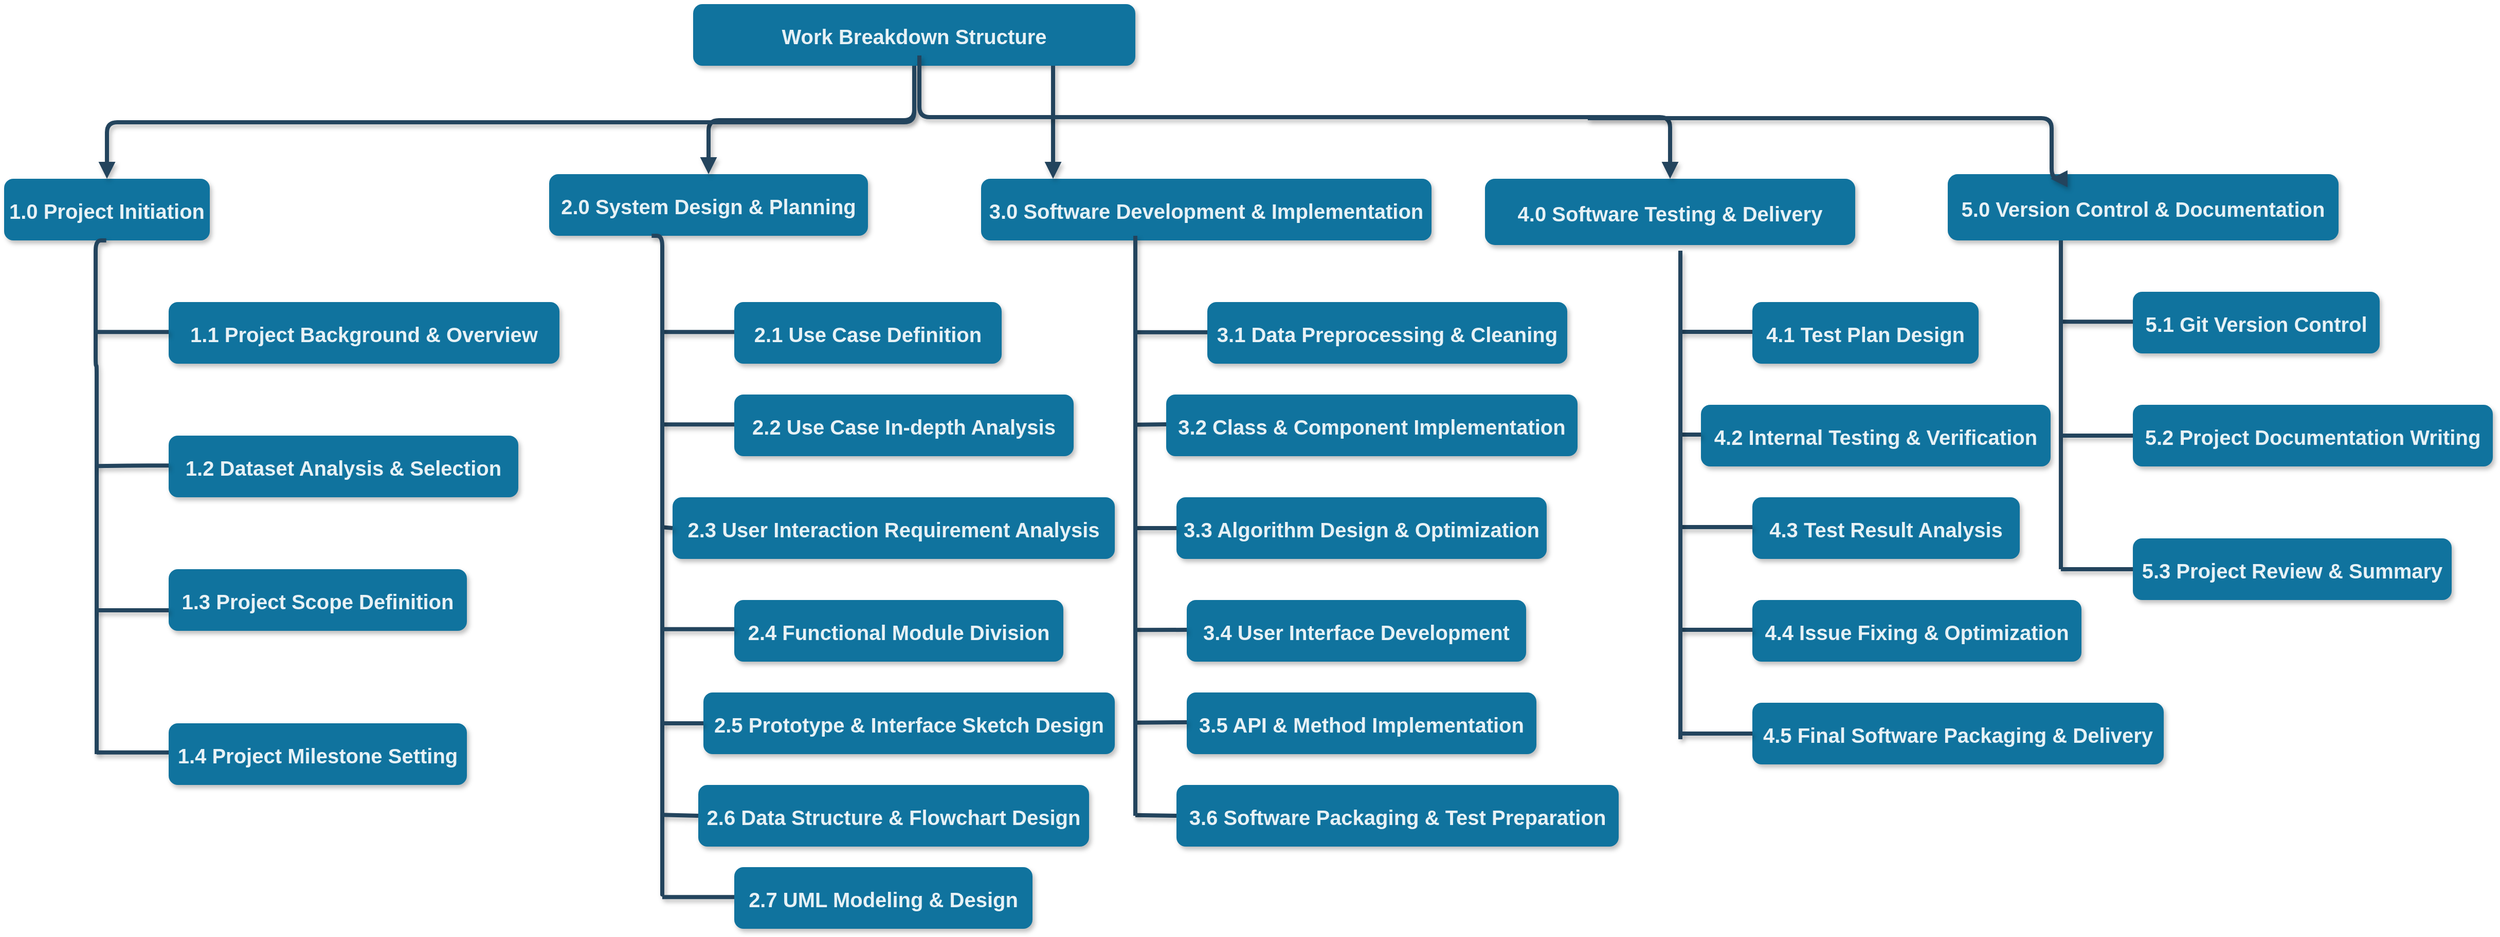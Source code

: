 <mxfile version="20.8.16" type="device"><diagram name="Page-1" id="97916047-d0de-89f5-080d-49f4d83e522f"><mxGraphModel dx="1202" dy="706" grid="1" gridSize="10" guides="1" tooltips="1" connect="1" arrows="1" fold="1" page="1" pageScale="1.5" pageWidth="1654" pageHeight="1169" background="none" math="0" shadow="0"><root><mxCell id="0"/><mxCell id="1" parent="0"/><mxCell id="3" value="Work Breakdown Structure" style="rounded=1;fillColor=#10739E;strokeColor=none;shadow=1;gradientColor=none;fontStyle=1;fontColor=#FFFFFF;fontSize=20;textOpacity=90;" parent="1" vertex="1"><mxGeometry x="710" y="310" width="430" height="60" as="geometry"/></mxCell><mxCell id="4" value="1.0 Project Initiation" style="rounded=1;fillColor=#10739E;strokeColor=none;shadow=1;gradientColor=none;fontStyle=1;fontColor=#FFFFFF;fontSize=20;textOpacity=90;" parent="1" vertex="1"><mxGeometry x="40" y="480" width="200" height="60" as="geometry"/></mxCell><mxCell id="5" value="2.0 System Design &amp; Planning" style="rounded=1;fillColor=#10739E;strokeColor=none;shadow=1;gradientColor=none;fontStyle=1;fontColor=#FFFFFF;fontSize=20;textOpacity=90;" parent="1" vertex="1"><mxGeometry x="570" y="475.5" width="310" height="60" as="geometry"/></mxCell><mxCell id="6" value="3.0 Software Development &amp; Implementation" style="rounded=1;fillColor=#10739E;strokeColor=none;shadow=1;gradientColor=none;fontStyle=1;fontColor=#FFFFFF;fontSize=20;textOpacity=90;" parent="1" vertex="1"><mxGeometry x="990" y="480" width="438" height="60" as="geometry"/></mxCell><mxCell id="8" value="1.1 Project Background &amp; Overview" style="rounded=1;fillColor=#10739E;strokeColor=none;shadow=1;gradientColor=none;fontStyle=1;fontColor=#FFFFFF;fontSize=20;textOpacity=90;" parent="1" vertex="1"><mxGeometry x="200" y="600" width="380" height="60" as="geometry"/></mxCell><mxCell id="9" value="1.2 Dataset Analysis &amp; Selection" style="rounded=1;fillColor=#10739E;strokeColor=none;shadow=1;gradientColor=none;fontStyle=1;fontColor=#FFFFFF;fontSize=20;align=center;textOpacity=90;" parent="1" vertex="1"><mxGeometry x="200" y="730" width="340" height="60" as="geometry"/></mxCell><mxCell id="10" value="1.3 Project Scope Definition" style="rounded=1;fillColor=#10739E;strokeColor=none;shadow=1;gradientColor=none;fontStyle=1;fontColor=#FFFFFF;fontSize=20;textOpacity=90;" parent="1" vertex="1"><mxGeometry x="200" y="860" width="290" height="60" as="geometry"/></mxCell><mxCell id="30" value="" style="edgeStyle=elbowEdgeStyle;elbow=vertical;strokeWidth=4;endArrow=block;endFill=1;fontStyle=1;strokeColor=#23445D;fontSize=20;textOpacity=90;shadow=1;" parent="1" source="3" target="5" edge="1"><mxGeometry x="22" y="165.5" width="100" height="100" as="geometry"><mxPoint x="162" y="285.5" as="sourcePoint"/><mxPoint x="262" y="185.5" as="targetPoint"/></mxGeometry></mxCell><mxCell id="31" value="" style="edgeStyle=elbowEdgeStyle;elbow=vertical;strokeWidth=4;endArrow=block;endFill=1;fontStyle=1;strokeColor=#23445D;fontSize=20;textOpacity=90;shadow=1;" parent="1" source="3" target="4" edge="1"><mxGeometry x="22" y="165.5" width="100" height="100" as="geometry"><mxPoint x="162" y="285.5" as="sourcePoint"/><mxPoint x="262" y="185.5" as="targetPoint"/></mxGeometry></mxCell><mxCell id="32" value="" style="edgeStyle=elbowEdgeStyle;elbow=vertical;strokeWidth=4;endArrow=block;endFill=1;fontStyle=1;strokeColor=#23445D;fontSize=20;textOpacity=90;shadow=1;" parent="1" source="3" target="6" edge="1"><mxGeometry x="22" y="165.5" width="100" height="100" as="geometry"><mxPoint x="162" y="285.5" as="sourcePoint"/><mxPoint x="262" y="185.5" as="targetPoint"/><Array as="points"><mxPoint x="1060" y="400"/><mxPoint x="1140" y="470"/></Array></mxGeometry></mxCell><mxCell id="34" value="" style="edgeStyle=orthogonalEdgeStyle;elbow=vertical;strokeWidth=4;endArrow=none;endFill=0;fontStyle=1;strokeColor=#23445D;fontSize=20;textOpacity=90;shadow=1;" parent="1" edge="1"><mxGeometry x="22" y="165.5" width="100" height="100" as="geometry"><mxPoint x="139.33" y="540" as="sourcePoint"/><mxPoint x="130" y="1040" as="targetPoint"/><Array as="points"><mxPoint x="129" y="540"/><mxPoint x="129" y="662"/><mxPoint x="130" y="785"/></Array></mxGeometry></mxCell><mxCell id="M30h92E9vnT81mF97SFC-59" value="4.0 Software Testing &amp; Delivery" style="rounded=1;fillColor=#10739E;strokeColor=none;shadow=1;gradientColor=none;fontStyle=1;fontColor=#FFFFFF;fontSize=20;textOpacity=90;" parent="1" vertex="1"><mxGeometry x="1480" y="480" width="360" height="64.5" as="geometry"/></mxCell><mxCell id="M30h92E9vnT81mF97SFC-60" value="" style="edgeStyle=elbowEdgeStyle;elbow=vertical;strokeWidth=4;endArrow=block;endFill=1;fontStyle=1;strokeColor=#23445D;entryX=0.5;entryY=0;entryDx=0;entryDy=0;fontSize=20;textOpacity=90;shadow=1;" parent="1" target="M30h92E9vnT81mF97SFC-59" edge="1"><mxGeometry x="22" y="165.5" width="100" height="100" as="geometry"><mxPoint x="930" y="360" as="sourcePoint"/><mxPoint x="1352" y="480" as="targetPoint"/></mxGeometry></mxCell><mxCell id="M30h92E9vnT81mF97SFC-64" value="" style="elbow=vertical;strokeWidth=4;endArrow=none;endFill=0;fontStyle=1;strokeColor=#23445D;fontSize=20;textOpacity=90;shadow=1;" parent="1" edge="1"><mxGeometry x="52" y="449.33" width="100" height="100" as="geometry"><mxPoint x="130" y="1038.33" as="sourcePoint"/><mxPoint x="200" y="1038.33" as="targetPoint"/></mxGeometry></mxCell><mxCell id="M30h92E9vnT81mF97SFC-67" value="" style="elbow=vertical;strokeWidth=4;endArrow=none;endFill=0;fontStyle=1;strokeColor=#23445D;fontSize=20;textOpacity=90;shadow=1;" parent="1" edge="1"><mxGeometry x="52" y="250.17" width="100" height="100" as="geometry"><mxPoint x="130" y="759.67" as="sourcePoint"/><mxPoint x="200" y="759.17" as="targetPoint"/><Array as="points"><mxPoint x="170" y="759.17"/><mxPoint x="200" y="759.17"/></Array></mxGeometry></mxCell><mxCell id="M30h92E9vnT81mF97SFC-69" value="" style="elbow=vertical;strokeWidth=4;endArrow=none;endFill=0;fontStyle=1;strokeColor=#23445D;fontSize=20;textOpacity=90;shadow=1;" parent="1" edge="1"><mxGeometry x="52" y="200.17" width="100" height="100" as="geometry"><mxPoint x="130" y="629.17" as="sourcePoint"/><mxPoint x="200" y="629.17" as="targetPoint"/><Array as="points"><mxPoint x="170" y="629.17"/><mxPoint x="200" y="629.17"/></Array></mxGeometry></mxCell><mxCell id="M30h92E9vnT81mF97SFC-70" value="2.3 User Interaction Requirement Analysis" style="rounded=1;fillColor=#10739E;strokeColor=none;shadow=1;gradientColor=none;fontStyle=1;fontColor=#FFFFFF;fontSize=20;textOpacity=90;" parent="1" vertex="1"><mxGeometry x="690" y="790" width="430" height="60" as="geometry"/></mxCell><mxCell id="M30h92E9vnT81mF97SFC-71" value="2.4 Functional Module Division" style="rounded=1;fillColor=#10739E;strokeColor=none;shadow=1;gradientColor=none;fontStyle=1;fontColor=#FFFFFF;fontSize=20;textOpacity=90;" parent="1" vertex="1"><mxGeometry x="750" y="890" width="320" height="60" as="geometry"/></mxCell><mxCell id="M30h92E9vnT81mF97SFC-72" value="2.5 Prototype &amp; Interface Sketch Design" style="rounded=1;fillColor=#10739E;strokeColor=none;shadow=1;gradientColor=none;fontStyle=1;fontColor=#FFFFFF;fontSize=20;textOpacity=90;" parent="1" vertex="1"><mxGeometry x="720" y="980" width="400" height="60" as="geometry"/></mxCell><mxCell id="M30h92E9vnT81mF97SFC-73" value="" style="elbow=vertical;strokeWidth=4;endArrow=none;endFill=0;fontStyle=1;strokeColor=#23445D;fontSize=20;textOpacity=90;shadow=1;" parent="1" edge="1"><mxGeometry x="72" y="194.67" width="100" height="100" as="geometry"><mxPoint x="680" y="819.17" as="sourcePoint"/><mxPoint x="690" y="820" as="targetPoint"/></mxGeometry></mxCell><mxCell id="M30h92E9vnT81mF97SFC-74" value="" style="elbow=vertical;strokeWidth=4;endArrow=none;endFill=0;fontStyle=1;strokeColor=#23445D;fontSize=20;textOpacity=90;shadow=1;" parent="1" edge="1"><mxGeometry x="72" y="195.34" width="100" height="100" as="geometry"><mxPoint x="680" y="719.17" as="sourcePoint"/><mxPoint x="750" y="719.17" as="targetPoint"/><Array as="points"><mxPoint x="720" y="719.17"/><mxPoint x="750" y="719.17"/></Array></mxGeometry></mxCell><mxCell id="M30h92E9vnT81mF97SFC-75" value="" style="elbow=vertical;strokeWidth=4;endArrow=none;endFill=0;fontStyle=1;strokeColor=#23445D;fontSize=20;textOpacity=90;shadow=1;" parent="1" edge="1"><mxGeometry x="72" y="195.34" width="100" height="100" as="geometry"><mxPoint x="680" y="629.17" as="sourcePoint"/><mxPoint x="750" y="629.17" as="targetPoint"/><Array as="points"><mxPoint x="720" y="629.17"/><mxPoint x="750" y="629.17"/></Array></mxGeometry></mxCell><mxCell id="M30h92E9vnT81mF97SFC-76" value="" style="edgeStyle=orthogonalEdgeStyle;elbow=vertical;strokeWidth=4;endArrow=none;endFill=0;fontStyle=1;strokeColor=#23445D;fontSize=20;textOpacity=90;shadow=1;" parent="1" edge="1"><mxGeometry width="100" height="100" as="geometry"><mxPoint x="669.66" y="535.5" as="sourcePoint"/><mxPoint x="680" y="1170" as="targetPoint"/><mxPoint y="2" as="offset"/><Array as="points"><mxPoint x="680" y="536"/><mxPoint x="680" y="1180"/></Array></mxGeometry></mxCell><mxCell id="M30h92E9vnT81mF97SFC-77" value="" style="elbow=vertical;strokeWidth=4;endArrow=none;endFill=0;fontStyle=1;strokeColor=#23445D;fontSize=20;textOpacity=90;shadow=1;" parent="1" edge="1"><mxGeometry x="72" y="203.83" width="100" height="100" as="geometry"><mxPoint x="680" y="918.33" as="sourcePoint"/><mxPoint x="750" y="918.33" as="targetPoint"/></mxGeometry></mxCell><mxCell id="M30h92E9vnT81mF97SFC-78" value="" style="elbow=vertical;strokeWidth=4;endArrow=none;endFill=0;fontStyle=1;strokeColor=#23445D;fontSize=20;textOpacity=90;shadow=1;" parent="1" edge="1"><mxGeometry x="72" y="196.17" width="100" height="100" as="geometry"><mxPoint x="680" y="1010" as="sourcePoint"/><mxPoint x="720" y="1010" as="targetPoint"/></mxGeometry></mxCell><mxCell id="M30h92E9vnT81mF97SFC-79" value="" style="elbow=vertical;strokeWidth=4;endArrow=none;endFill=0;fontStyle=1;strokeColor=#23445D;fontSize=20;textOpacity=90;shadow=1;entryX=0;entryY=0.5;entryDx=0;entryDy=0;" parent="1" edge="1" target="M30h92E9vnT81mF97SFC-82"><mxGeometry x="72" y="195.34" width="100" height="100" as="geometry"><mxPoint x="680" y="1099.17" as="sourcePoint"/><mxPoint x="710" y="1099" as="targetPoint"/></mxGeometry></mxCell><mxCell id="M30h92E9vnT81mF97SFC-80" value="" style="elbow=vertical;strokeWidth=4;endArrow=none;endFill=0;fontStyle=1;strokeColor=#23445D;fontSize=20;textOpacity=90;shadow=1;" parent="1" edge="1"><mxGeometry x="72" y="195.34" width="100" height="100" as="geometry"><mxPoint x="680" y="1179.17" as="sourcePoint"/><mxPoint x="750" y="1179.17" as="targetPoint"/></mxGeometry></mxCell><mxCell id="M30h92E9vnT81mF97SFC-81" value="2.7 UML Modeling &amp; Design" style="rounded=1;fillColor=#10739E;strokeColor=none;shadow=1;gradientColor=none;fontStyle=1;fontColor=#FFFFFF;fontSize=20;textOpacity=90;" parent="1" vertex="1"><mxGeometry x="750" y="1150" width="290" height="60" as="geometry"/></mxCell><mxCell id="M30h92E9vnT81mF97SFC-82" value="2.6 Data Structure &amp; Flowchart Design" style="rounded=1;fillColor=#10739E;strokeColor=none;shadow=1;gradientColor=none;fontStyle=1;fontColor=#FFFFFF;fontSize=20;textOpacity=90;" parent="1" vertex="1"><mxGeometry x="715" y="1070" width="380" height="60" as="geometry"/></mxCell><mxCell id="M30h92E9vnT81mF97SFC-83" value="2.2 Use Case In-depth Analysis" style="rounded=1;fillColor=#10739E;strokeColor=none;shadow=1;gradientColor=none;fontStyle=1;fontColor=#FFFFFF;fontSize=20;textOpacity=90;" parent="1" vertex="1"><mxGeometry x="750" y="690" width="330" height="60" as="geometry"/></mxCell><mxCell id="M30h92E9vnT81mF97SFC-84" value="2.1 Use Case Definition" style="rounded=1;fillColor=#10739E;strokeColor=none;shadow=1;gradientColor=none;fontStyle=1;fontColor=#FFFFFF;fontSize=20;textOpacity=90;" parent="1" vertex="1"><mxGeometry x="750" y="600" width="260" height="60" as="geometry"/></mxCell><mxCell id="M30h92E9vnT81mF97SFC-85" value="3.3 Algorithm Design &amp; Optimization" style="rounded=1;fillColor=#10739E;strokeColor=none;shadow=1;gradientColor=none;fontStyle=1;fontColor=#FFFFFF;fontSize=20;textOpacity=90;" parent="1" vertex="1"><mxGeometry x="1180" y="790" width="360" height="60" as="geometry"/></mxCell><mxCell id="M30h92E9vnT81mF97SFC-86" value="3.4 User Interface Development" style="rounded=1;fillColor=#10739E;strokeColor=none;shadow=1;gradientColor=none;fontStyle=1;fontColor=#FFFFFF;fontSize=20;textOpacity=90;" parent="1" vertex="1"><mxGeometry x="1190" y="890" width="330" height="60" as="geometry"/></mxCell><mxCell id="M30h92E9vnT81mF97SFC-87" value="3.5 API &amp; Method Implementation" style="rounded=1;fillColor=#10739E;strokeColor=none;shadow=1;gradientColor=none;fontStyle=1;fontColor=#FFFFFF;fontSize=20;textOpacity=90;" parent="1" vertex="1"><mxGeometry x="1190" y="980" width="340" height="60" as="geometry"/></mxCell><mxCell id="M30h92E9vnT81mF97SFC-88" value="" style="elbow=vertical;strokeWidth=4;endArrow=none;endFill=0;fontStyle=1;strokeColor=#23445D;fontSize=20;textOpacity=90;shadow=1;" parent="1" edge="1"><mxGeometry x="62" y="195.5" width="100" height="100" as="geometry"><mxPoint x="1140" y="820" as="sourcePoint"/><mxPoint x="1180" y="820" as="targetPoint"/></mxGeometry></mxCell><mxCell id="M30h92E9vnT81mF97SFC-89" value="" style="elbow=vertical;strokeWidth=4;endArrow=none;endFill=0;fontStyle=1;strokeColor=#23445D;fontSize=20;textOpacity=90;shadow=1;" parent="1" edge="1"><mxGeometry x="62" y="195.5" width="100" height="100" as="geometry"><mxPoint x="1140" y="719.33" as="sourcePoint"/><mxPoint x="1170" y="719" as="targetPoint"/><Array as="points"/></mxGeometry></mxCell><mxCell id="M30h92E9vnT81mF97SFC-90" value="" style="elbow=vertical;strokeWidth=4;endArrow=none;endFill=0;fontStyle=1;strokeColor=#23445D;fontSize=20;textOpacity=90;shadow=1;" parent="1" edge="1"><mxGeometry x="62" y="195.5" width="100" height="100" as="geometry"><mxPoint x="1140" y="629.33" as="sourcePoint"/><mxPoint x="1210" y="629.33" as="targetPoint"/><Array as="points"><mxPoint x="1180" y="629.33"/><mxPoint x="1210" y="629.33"/></Array></mxGeometry></mxCell><mxCell id="M30h92E9vnT81mF97SFC-91" value="" style="elbow=vertical;strokeWidth=4;endArrow=none;endFill=0;fontStyle=1;strokeColor=#23445D;fontSize=20;textOpacity=90;shadow=1;" parent="1" edge="1"><mxGeometry x="62" y="204.67" width="100" height="100" as="geometry"><mxPoint x="1140" y="919.17" as="sourcePoint"/><mxPoint x="1190" y="919" as="targetPoint"/></mxGeometry></mxCell><mxCell id="M30h92E9vnT81mF97SFC-92" value="" style="elbow=vertical;strokeWidth=4;endArrow=none;endFill=0;fontStyle=1;strokeColor=#23445D;fontSize=20;textOpacity=90;shadow=1;" parent="1" edge="1"><mxGeometry x="62" y="195.5" width="100" height="100" as="geometry"><mxPoint x="1140" y="1009.33" as="sourcePoint"/><mxPoint x="1190" y="1009" as="targetPoint"/></mxGeometry></mxCell><mxCell id="M30h92E9vnT81mF97SFC-93" value="" style="elbow=vertical;strokeWidth=4;endArrow=none;endFill=0;fontStyle=1;strokeColor=#23445D;fontSize=20;textOpacity=90;shadow=1;" parent="1" edge="1"><mxGeometry x="62" y="195.5" width="100" height="100" as="geometry"><mxPoint x="1140" y="1099.33" as="sourcePoint"/><mxPoint x="1180" y="1100" as="targetPoint"/></mxGeometry></mxCell><mxCell id="M30h92E9vnT81mF97SFC-94" value="3.6 Software Packaging &amp; Test Preparation" style="rounded=1;fillColor=#10739E;strokeColor=none;shadow=1;gradientColor=none;fontStyle=1;fontColor=#FFFFFF;fontSize=20;textOpacity=90;" parent="1" vertex="1"><mxGeometry x="1180" y="1070" width="430" height="60" as="geometry"/></mxCell><mxCell id="M30h92E9vnT81mF97SFC-95" value="3.2 Class &amp; Component Implementation" style="rounded=1;fillColor=#10739E;strokeColor=none;shadow=1;gradientColor=none;fontStyle=1;fontColor=#FFFFFF;fontSize=20;textOpacity=90;" parent="1" vertex="1"><mxGeometry x="1170" y="690" width="400" height="60" as="geometry"/></mxCell><mxCell id="M30h92E9vnT81mF97SFC-96" value="3.1 Data Preprocessing &amp; Cleaning" style="rounded=1;fillColor=#10739E;strokeColor=none;shadow=1;gradientColor=none;fontStyle=1;fontColor=#FFFFFF;fontSize=20;textOpacity=90;" parent="1" vertex="1"><mxGeometry x="1210" y="600" width="350" height="60" as="geometry"/></mxCell><mxCell id="M30h92E9vnT81mF97SFC-97" value="" style="edgeStyle=orthogonalEdgeStyle;elbow=vertical;strokeWidth=4;endArrow=none;endFill=0;fontStyle=1;strokeColor=#23445D;fontSize=20;textOpacity=90;shadow=1;" parent="1" edge="1"><mxGeometry x="22" y="165.5" width="100" height="100" as="geometry"><mxPoint x="1140" y="535.5" as="sourcePoint"/><mxPoint x="1140" y="1100" as="targetPoint"/></mxGeometry></mxCell><mxCell id="M30h92E9vnT81mF97SFC-98" value="5.0 Version Control &amp; Documentation" style="rounded=1;fillColor=#10739E;strokeColor=none;shadow=1;gradientColor=none;fontStyle=1;fontColor=#FFFFFF;fontSize=20;textOpacity=90;" parent="1" vertex="1"><mxGeometry x="1930" y="475.5" width="380" height="64.5" as="geometry"/></mxCell><mxCell id="M30h92E9vnT81mF97SFC-99" value="" style="elbow=vertical;strokeWidth=4;endArrow=block;endFill=1;fontStyle=1;strokeColor=#23445D;edgeStyle=orthogonalEdgeStyle;fontSize=20;textOpacity=90;shadow=1;" parent="1" edge="1"><mxGeometry x="22" y="165.5" width="100" height="100" as="geometry"><mxPoint x="1580" y="421" as="sourcePoint"/><mxPoint x="2030" y="480" as="targetPoint"/><Array as="points"><mxPoint x="2031" y="421"/><mxPoint x="2031" y="480"/></Array></mxGeometry></mxCell><mxCell id="M30h92E9vnT81mF97SFC-100" value="4.2 Internal Testing &amp; Verification" style="rounded=1;fillColor=#10739E;strokeColor=none;shadow=1;gradientColor=none;fontStyle=1;fontColor=#FFFFFF;fontSize=20;textOpacity=90;" parent="1" vertex="1"><mxGeometry x="1690" y="700" width="340" height="60" as="geometry"/></mxCell><mxCell id="M30h92E9vnT81mF97SFC-101" value="4.3 Test Result Analysis" style="rounded=1;fillColor=#10739E;strokeColor=none;shadow=1;gradientColor=none;fontStyle=1;fontColor=#FFFFFF;fontSize=20;textOpacity=90;" parent="1" vertex="1"><mxGeometry x="1740" y="790" width="260" height="60" as="geometry"/></mxCell><mxCell id="M30h92E9vnT81mF97SFC-102" value="4.4 Issue Fixing &amp; Optimization" style="rounded=1;fillColor=#10739E;strokeColor=none;shadow=1;gradientColor=none;fontStyle=1;fontColor=#FFFFFF;fontSize=20;textOpacity=90;" parent="1" vertex="1"><mxGeometry x="1740" y="890" width="320" height="60" as="geometry"/></mxCell><mxCell id="M30h92E9vnT81mF97SFC-103" value="" style="elbow=vertical;strokeWidth=4;endArrow=none;endFill=0;fontStyle=1;strokeColor=#23445D;fontSize=20;textOpacity=90;shadow=1;" parent="1" edge="1"><mxGeometry x="152" y="203.83" width="100" height="100" as="geometry"><mxPoint x="1670" y="819" as="sourcePoint"/><mxPoint x="1740" y="819" as="targetPoint"/></mxGeometry></mxCell><mxCell id="M30h92E9vnT81mF97SFC-104" value="" style="elbow=vertical;strokeWidth=4;endArrow=none;endFill=0;fontStyle=1;strokeColor=#23445D;fontSize=20;textOpacity=90;shadow=1;" parent="1" edge="1"><mxGeometry x="152" y="214.5" width="100" height="100" as="geometry"><mxPoint x="1670" y="729" as="sourcePoint"/><mxPoint x="1690" y="729" as="targetPoint"/><Array as="points"/></mxGeometry></mxCell><mxCell id="M30h92E9vnT81mF97SFC-105" value="" style="elbow=vertical;strokeWidth=4;endArrow=none;endFill=0;fontStyle=1;strokeColor=#23445D;fontSize=20;textOpacity=90;shadow=1;" parent="1" edge="1"><mxGeometry x="152" y="204.5" width="100" height="100" as="geometry"><mxPoint x="1670" y="629" as="sourcePoint"/><mxPoint x="1740" y="629" as="targetPoint"/><Array as="points"><mxPoint x="1710" y="629"/><mxPoint x="1740" y="629"/></Array></mxGeometry></mxCell><mxCell id="M30h92E9vnT81mF97SFC-106" value="" style="elbow=vertical;strokeWidth=4;endArrow=none;endFill=0;fontStyle=1;strokeColor=#23445D;fontSize=20;textOpacity=90;shadow=1;" parent="1" edge="1"><mxGeometry x="152" y="195.5" width="100" height="100" as="geometry"><mxPoint x="1670" y="919" as="sourcePoint"/><mxPoint x="1740" y="919" as="targetPoint"/></mxGeometry></mxCell><mxCell id="M30h92E9vnT81mF97SFC-110" value="4.1 Test Plan Design" style="rounded=1;fillColor=#10739E;strokeColor=none;shadow=1;gradientColor=none;fontStyle=1;fontColor=#FFFFFF;fontSize=20;textOpacity=90;" parent="1" vertex="1"><mxGeometry x="1740" y="600" width="220" height="60" as="geometry"/></mxCell><mxCell id="M30h92E9vnT81mF97SFC-111" value="" style="edgeStyle=orthogonalEdgeStyle;elbow=vertical;strokeWidth=4;endArrow=none;endFill=0;fontStyle=1;strokeColor=#23445D;fontSize=20;textOpacity=90;shadow=1;" parent="1" edge="1"><mxGeometry x="112" y="171" width="100" height="100" as="geometry"><mxPoint x="1670" y="550" as="sourcePoint"/><mxPoint x="1670" y="1025.5" as="targetPoint"/></mxGeometry></mxCell><mxCell id="M30h92E9vnT81mF97SFC-113" value="" style="elbow=vertical;strokeWidth=4;endArrow=none;endFill=0;fontStyle=1;strokeColor=#23445D;fontSize=20;textOpacity=90;shadow=1;" parent="1" edge="1"><mxGeometry x="12" y="195.67" width="100" height="100" as="geometry"><mxPoint x="2040" y="619.17" as="sourcePoint"/><mxPoint x="2110" y="619.17" as="targetPoint"/><Array as="points"><mxPoint x="2080" y="619.17"/><mxPoint x="2110" y="619.17"/></Array></mxGeometry></mxCell><mxCell id="M30h92E9vnT81mF97SFC-114" value="5.1 Git Version Control" style="rounded=1;fillColor=#10739E;strokeColor=none;shadow=1;gradientColor=none;fontStyle=1;fontColor=#FFFFFF;fontSize=20;textOpacity=90;" parent="1" vertex="1"><mxGeometry x="2110" y="590" width="240" height="60" as="geometry"/></mxCell><mxCell id="4769LJV9JioqbhdVpSlv-35" value="" style="elbow=vertical;strokeWidth=4;endArrow=none;endFill=0;fontStyle=1;strokeColor=#23445D;fontSize=20;textOpacity=90;shadow=1;" parent="1" edge="1"><mxGeometry x="52" y="311" width="100" height="100" as="geometry"><mxPoint x="130.0" y="900" as="sourcePoint"/><mxPoint x="200" y="900" as="targetPoint"/></mxGeometry></mxCell><mxCell id="4769LJV9JioqbhdVpSlv-36" value="1.4 Project Milestone Setting" style="rounded=1;fillColor=#10739E;strokeColor=none;shadow=1;gradientColor=none;fontStyle=1;fontColor=#FFFFFF;fontSize=20;textOpacity=90;" parent="1" vertex="1"><mxGeometry x="200" y="1010" width="290" height="60" as="geometry"/></mxCell><mxCell id="4769LJV9JioqbhdVpSlv-37" value="4.5 Final Software Packaging &amp; Delivery" style="rounded=1;fillColor=#10739E;strokeColor=none;shadow=1;gradientColor=none;fontStyle=1;fontColor=#FFFFFF;fontSize=20;textOpacity=90;" parent="1" vertex="1"><mxGeometry x="1740" y="990" width="400" height="60" as="geometry"/></mxCell><mxCell id="4769LJV9JioqbhdVpSlv-38" value="" style="elbow=vertical;strokeWidth=4;endArrow=none;endFill=0;fontStyle=1;strokeColor=#23445D;fontSize=20;textOpacity=90;shadow=1;" parent="1" edge="1"><mxGeometry x="152" y="595.5" width="100" height="100" as="geometry"><mxPoint x="1670" y="1020" as="sourcePoint"/><mxPoint x="1740" y="1020" as="targetPoint"/><Array as="points"><mxPoint x="1710" y="1020"/><mxPoint x="1740" y="1020"/></Array></mxGeometry></mxCell><mxCell id="4769LJV9JioqbhdVpSlv-40" value="" style="edgeStyle=orthogonalEdgeStyle;elbow=vertical;strokeWidth=4;endArrow=none;endFill=0;fontStyle=1;strokeColor=#23445D;fontSize=20;textOpacity=90;shadow=1;" parent="1" edge="1"><mxGeometry x="482" y="161" width="100" height="100" as="geometry"><mxPoint x="2040" y="540" as="sourcePoint"/><mxPoint x="2040" y="860" as="targetPoint"/></mxGeometry></mxCell><mxCell id="4769LJV9JioqbhdVpSlv-42" value="" style="elbow=vertical;strokeWidth=4;endArrow=none;endFill=0;fontStyle=1;strokeColor=#23445D;fontSize=20;textOpacity=90;shadow=1;" parent="1" edge="1"><mxGeometry x="12" y="436.5" width="100" height="100" as="geometry"><mxPoint x="2040" y="860" as="sourcePoint"/><mxPoint x="2110" y="860" as="targetPoint"/><Array as="points"><mxPoint x="2080" y="860.0"/><mxPoint x="2110" y="860.0"/></Array></mxGeometry></mxCell><mxCell id="4769LJV9JioqbhdVpSlv-44" value="" style="elbow=vertical;strokeWidth=4;endArrow=none;endFill=0;fontStyle=1;strokeColor=#23445D;fontSize=20;textOpacity=90;shadow=1;" parent="1" edge="1"><mxGeometry x="12" y="306.5" width="100" height="100" as="geometry"><mxPoint x="2040" y="730.0" as="sourcePoint"/><mxPoint x="2110" y="730.0" as="targetPoint"/><Array as="points"><mxPoint x="2080" y="730"/><mxPoint x="2110" y="730"/></Array></mxGeometry></mxCell><mxCell id="4769LJV9JioqbhdVpSlv-45" value="5.2 Project Documentation Writing" style="rounded=1;fillColor=#10739E;strokeColor=none;shadow=1;gradientColor=none;fontStyle=1;fontColor=#FFFFFF;fontSize=20;textOpacity=90;" parent="1" vertex="1"><mxGeometry x="2110" y="700" width="350" height="60" as="geometry"/></mxCell><mxCell id="4769LJV9JioqbhdVpSlv-46" value="5.3 Project Review &amp; Summary" style="rounded=1;fillColor=#10739E;strokeColor=none;shadow=1;gradientColor=none;fontStyle=1;fontColor=#FFFFFF;fontSize=20;textOpacity=90;" parent="1" vertex="1"><mxGeometry x="2110" y="830" width="310" height="60" as="geometry"/></mxCell></root></mxGraphModel></diagram></mxfile>